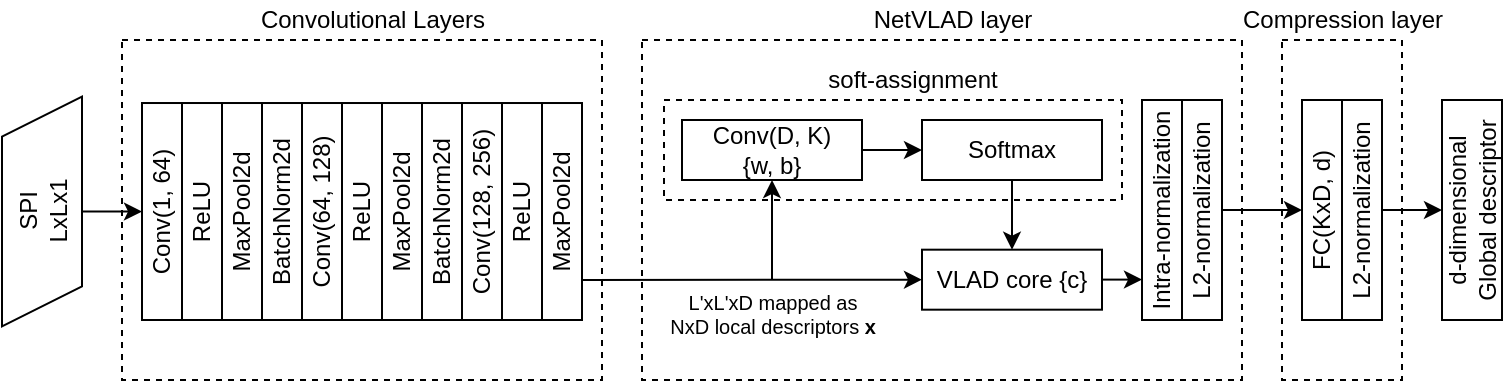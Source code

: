 <mxfile version="13.1.1" type="github">
  <diagram id="2jxR7wYnu3-kFQa71FGk" name="Page-1">
    <mxGraphModel dx="1038" dy="580" grid="1" gridSize="10" guides="1" tooltips="1" connect="1" arrows="1" fold="1" page="1" pageScale="1" pageWidth="827" pageHeight="1169" math="0" shadow="0">
      <root>
        <mxCell id="0" />
        <mxCell id="1" parent="0" />
        <mxCell id="3YiUoNPj6mN6G0VMzehb-20" value="" style="rounded=0;whiteSpace=wrap;html=1;noLabel=1;fontColor=none;fillColor=none;dashed=1;" parent="1" vertex="1">
          <mxGeometry x="440" y="230" width="300" height="170" as="geometry" />
        </mxCell>
        <mxCell id="3YiUoNPj6mN6G0VMzehb-42" value="" style="rounded=0;whiteSpace=wrap;html=1;noLabel=1;fontColor=none;fillColor=none;dashed=1;" parent="1" vertex="1">
          <mxGeometry x="760" y="230" width="60" height="170" as="geometry" />
        </mxCell>
        <mxCell id="3YiUoNPj6mN6G0VMzehb-26" value="" style="rounded=0;whiteSpace=wrap;html=1;noLabel=1;fontColor=none;fillColor=none;dashed=1;" parent="1" vertex="1">
          <mxGeometry x="451" y="260" width="229" height="50" as="geometry" />
        </mxCell>
        <mxCell id="3YiUoNPj6mN6G0VMzehb-18" value="" style="rounded=0;whiteSpace=wrap;html=1;noLabel=1;fontColor=none;fillColor=none;dashed=1;" parent="1" vertex="1">
          <mxGeometry x="180" y="230" width="240" height="170" as="geometry" />
        </mxCell>
        <mxCell id="3YiUoNPj6mN6G0VMzehb-1" value="SPI&lt;br&gt;LxLx1" style="shape=parallelogram;perimeter=parallelogramPerimeter;whiteSpace=wrap;html=1;fixedSize=1;rotation=0;direction=south;flipV=1;flipH=0;horizontal=0;" parent="1" vertex="1">
          <mxGeometry x="120" y="258.33" width="40" height="114.84" as="geometry" />
        </mxCell>
        <mxCell id="3YiUoNPj6mN6G0VMzehb-4" value="" style="endArrow=classic;html=1;exitX=0.5;exitY=0;exitDx=0;exitDy=0;" parent="1" source="3YiUoNPj6mN6G0VMzehb-1" target="3YiUoNPj6mN6G0VMzehb-5" edge="1">
          <mxGeometry width="50" height="50" relative="1" as="geometry">
            <mxPoint x="390" y="620" as="sourcePoint" />
            <mxPoint x="180" y="310" as="targetPoint" />
          </mxGeometry>
        </mxCell>
        <mxCell id="3YiUoNPj6mN6G0VMzehb-5" value="Conv(1, 64)" style="rounded=0;whiteSpace=wrap;html=1;horizontal=0;" parent="1" vertex="1">
          <mxGeometry x="190" y="261.51" width="20" height="108.49" as="geometry" />
        </mxCell>
        <mxCell id="3YiUoNPj6mN6G0VMzehb-7" value="Conv(64, 128)" style="rounded=0;whiteSpace=wrap;html=1;horizontal=0;" parent="1" vertex="1">
          <mxGeometry x="270" y="261.51" width="20" height="108.49" as="geometry" />
        </mxCell>
        <mxCell id="3YiUoNPj6mN6G0VMzehb-8" value="Conv(128, 256)" style="rounded=0;whiteSpace=wrap;html=1;horizontal=0;" parent="1" vertex="1">
          <mxGeometry x="350" y="261.51" width="20" height="108.49" as="geometry" />
        </mxCell>
        <mxCell id="3YiUoNPj6mN6G0VMzehb-9" value="ReLU" style="rounded=0;whiteSpace=wrap;html=1;horizontal=0;" parent="1" vertex="1">
          <mxGeometry x="210" y="261.51" width="20" height="108.49" as="geometry" />
        </mxCell>
        <mxCell id="3YiUoNPj6mN6G0VMzehb-10" value="MaxPool2d" style="rounded=0;whiteSpace=wrap;html=1;horizontal=0;" parent="1" vertex="1">
          <mxGeometry x="230" y="261.51" width="20" height="108.49" as="geometry" />
        </mxCell>
        <mxCell id="3YiUoNPj6mN6G0VMzehb-11" value="BatchNorm2d" style="rounded=0;whiteSpace=wrap;html=1;horizontal=0;" parent="1" vertex="1">
          <mxGeometry x="250" y="261.51" width="20" height="108.49" as="geometry" />
        </mxCell>
        <mxCell id="3YiUoNPj6mN6G0VMzehb-12" value="ReLU" style="rounded=0;whiteSpace=wrap;html=1;horizontal=0;" parent="1" vertex="1">
          <mxGeometry x="290" y="261.51" width="20" height="108.49" as="geometry" />
        </mxCell>
        <mxCell id="3YiUoNPj6mN6G0VMzehb-13" value="MaxPool2d" style="rounded=0;whiteSpace=wrap;html=1;horizontal=0;" parent="1" vertex="1">
          <mxGeometry x="310" y="261.51" width="20" height="108.49" as="geometry" />
        </mxCell>
        <mxCell id="3YiUoNPj6mN6G0VMzehb-14" value="BatchNorm2d" style="rounded=0;whiteSpace=wrap;html=1;horizontal=0;" parent="1" vertex="1">
          <mxGeometry x="330" y="261.51" width="20" height="108.49" as="geometry" />
        </mxCell>
        <mxCell id="3YiUoNPj6mN6G0VMzehb-15" value="ReLU" style="rounded=0;whiteSpace=wrap;html=1;horizontal=0;" parent="1" vertex="1">
          <mxGeometry x="370" y="261.51" width="20" height="108.49" as="geometry" />
        </mxCell>
        <mxCell id="3YiUoNPj6mN6G0VMzehb-16" value="MaxPool2d" style="rounded=0;whiteSpace=wrap;html=1;horizontal=0;" parent="1" vertex="1">
          <mxGeometry x="390" y="261.51" width="20" height="108.49" as="geometry" />
        </mxCell>
        <mxCell id="3YiUoNPj6mN6G0VMzehb-19" value="Convolutional Layers" style="text;html=1;align=center;verticalAlign=middle;resizable=0;points=[];autosize=1;fontColor=none;" parent="1" vertex="1">
          <mxGeometry x="240" y="210.0" width="130" height="20" as="geometry" />
        </mxCell>
        <mxCell id="3YiUoNPj6mN6G0VMzehb-22" value="" style="endArrow=classic;html=1;entryX=0.5;entryY=1;entryDx=0;entryDy=0;" parent="1" target="3YiUoNPj6mN6G0VMzehb-23" edge="1">
          <mxGeometry width="50" height="50" relative="1" as="geometry">
            <mxPoint x="505" y="350" as="sourcePoint" />
            <mxPoint x="500" y="490" as="targetPoint" />
          </mxGeometry>
        </mxCell>
        <mxCell id="3YiUoNPj6mN6G0VMzehb-25" value="" style="edgeStyle=orthogonalEdgeStyle;rounded=0;orthogonalLoop=1;jettySize=auto;html=1;fontColor=none;" parent="1" source="3YiUoNPj6mN6G0VMzehb-23" target="3YiUoNPj6mN6G0VMzehb-24" edge="1">
          <mxGeometry relative="1" as="geometry" />
        </mxCell>
        <mxCell id="3YiUoNPj6mN6G0VMzehb-23" value="Conv(D, K)&lt;br&gt;{w, b}" style="rounded=0;whiteSpace=wrap;html=1;fillColor=none;fontColor=none;" parent="1" vertex="1">
          <mxGeometry x="460" y="270" width="90" height="30" as="geometry" />
        </mxCell>
        <mxCell id="3YiUoNPj6mN6G0VMzehb-24" value="Softmax" style="rounded=0;whiteSpace=wrap;html=1;fillColor=none;fontColor=none;" parent="1" vertex="1">
          <mxGeometry x="580" y="270" width="90" height="30" as="geometry" />
        </mxCell>
        <mxCell id="3YiUoNPj6mN6G0VMzehb-27" value="NetVLAD layer" style="text;html=1;align=center;verticalAlign=middle;resizable=0;points=[];autosize=1;fontColor=none;" parent="1" vertex="1">
          <mxGeometry x="550" y="210" width="90" height="20" as="geometry" />
        </mxCell>
        <mxCell id="3YiUoNPj6mN6G0VMzehb-28" value="soft-assignment" style="text;html=1;align=center;verticalAlign=middle;resizable=0;points=[];autosize=1;fontColor=none;" parent="1" vertex="1">
          <mxGeometry x="525" y="240" width="100" height="20" as="geometry" />
        </mxCell>
        <mxCell id="982d-GAsrSOaF66j4D_5-3" value="" style="edgeStyle=orthogonalEdgeStyle;rounded=0;orthogonalLoop=1;jettySize=auto;html=1;" parent="1" source="3YiUoNPj6mN6G0VMzehb-29" edge="1">
          <mxGeometry relative="1" as="geometry">
            <mxPoint x="690" y="350" as="targetPoint" />
          </mxGeometry>
        </mxCell>
        <mxCell id="3YiUoNPj6mN6G0VMzehb-29" value="VLAD core {c}" style="rounded=0;whiteSpace=wrap;html=1;fillColor=none;fontColor=none;" parent="1" vertex="1">
          <mxGeometry x="580" y="334.84" width="90" height="30" as="geometry" />
        </mxCell>
        <mxCell id="3YiUoNPj6mN6G0VMzehb-30" value="" style="endArrow=classic;html=1;entryX=0;entryY=0.5;entryDx=0;entryDy=0;" parent="1" target="3YiUoNPj6mN6G0VMzehb-29" edge="1">
          <mxGeometry width="50" height="50" relative="1" as="geometry">
            <mxPoint x="410" y="350" as="sourcePoint" />
            <mxPoint x="470" y="295" as="targetPoint" />
          </mxGeometry>
        </mxCell>
        <mxCell id="3YiUoNPj6mN6G0VMzehb-31" value="L&#39;xL&#39;xD mapped as &lt;br style=&quot;font-size: 10px&quot;&gt;NxD local descriptors &lt;b style=&quot;font-size: 10px&quot;&gt;x&lt;/b&gt;" style="text;html=1;align=center;verticalAlign=middle;resizable=0;points=[];autosize=1;fontColor=none;fontSize=10;" parent="1" vertex="1">
          <mxGeometry x="435" y="352" width="140" height="30" as="geometry" />
        </mxCell>
        <mxCell id="3YiUoNPj6mN6G0VMzehb-36" value="" style="edgeStyle=orthogonalEdgeStyle;rounded=0;orthogonalLoop=1;jettySize=auto;html=1;fontColor=none;" parent="1" source="3YiUoNPj6mN6G0VMzehb-24" target="3YiUoNPj6mN6G0VMzehb-29" edge="1">
          <mxGeometry relative="1" as="geometry">
            <mxPoint x="560" y="295" as="sourcePoint" />
            <mxPoint x="590" y="295" as="targetPoint" />
          </mxGeometry>
        </mxCell>
        <mxCell id="3YiUoNPj6mN6G0VMzehb-37" value="Intra-normalization" style="rounded=0;whiteSpace=wrap;html=1;fillColor=none;fontColor=none;horizontal=0;" parent="1" vertex="1">
          <mxGeometry x="690" y="260" width="20" height="110" as="geometry" />
        </mxCell>
        <mxCell id="3YiUoNPj6mN6G0VMzehb-39" value="L2-normalization" style="rounded=0;whiteSpace=wrap;html=1;fillColor=none;fontColor=none;horizontal=0;" parent="1" vertex="1">
          <mxGeometry x="710" y="260" width="20" height="110" as="geometry" />
        </mxCell>
        <mxCell id="3YiUoNPj6mN6G0VMzehb-40" value="FC(KxD, d)" style="rounded=0;whiteSpace=wrap;html=1;fillColor=none;fontColor=none;horizontal=0;" parent="1" vertex="1">
          <mxGeometry x="770" y="260" width="20" height="110" as="geometry" />
        </mxCell>
        <mxCell id="3YiUoNPj6mN6G0VMzehb-47" value="" style="edgeStyle=orthogonalEdgeStyle;rounded=0;orthogonalLoop=1;jettySize=auto;html=1;fontSize=10;fontColor=none;" parent="1" source="3YiUoNPj6mN6G0VMzehb-41" target="3YiUoNPj6mN6G0VMzehb-46" edge="1">
          <mxGeometry relative="1" as="geometry" />
        </mxCell>
        <mxCell id="3YiUoNPj6mN6G0VMzehb-41" value="L2-normalization" style="rounded=0;whiteSpace=wrap;html=1;fillColor=none;fontColor=none;horizontal=0;" parent="1" vertex="1">
          <mxGeometry x="790" y="260" width="20" height="110" as="geometry" />
        </mxCell>
        <mxCell id="3YiUoNPj6mN6G0VMzehb-43" value="Compression layer" style="text;html=1;align=center;verticalAlign=middle;resizable=0;points=[];autosize=1;fontColor=none;" parent="1" vertex="1">
          <mxGeometry x="730" y="210" width="120" height="20" as="geometry" />
        </mxCell>
        <mxCell id="3YiUoNPj6mN6G0VMzehb-44" value="" style="edgeStyle=orthogonalEdgeStyle;rounded=0;orthogonalLoop=1;jettySize=auto;html=1;fontColor=none;exitX=1;exitY=0.5;exitDx=0;exitDy=0;entryX=0;entryY=0.5;entryDx=0;entryDy=0;" parent="1" source="3YiUoNPj6mN6G0VMzehb-39" target="3YiUoNPj6mN6G0VMzehb-40" edge="1">
          <mxGeometry relative="1" as="geometry">
            <mxPoint x="560" y="295" as="sourcePoint" />
            <mxPoint x="590" y="295" as="targetPoint" />
          </mxGeometry>
        </mxCell>
        <mxCell id="3YiUoNPj6mN6G0VMzehb-46" value="d-dimensional&lt;br&gt;Global descriptor" style="whiteSpace=wrap;html=1;rounded=0;fontColor=none;fillColor=none;verticalAlign=middle;horizontal=0;" parent="1" vertex="1">
          <mxGeometry x="840" y="260" width="30" height="110" as="geometry" />
        </mxCell>
      </root>
    </mxGraphModel>
  </diagram>
</mxfile>
